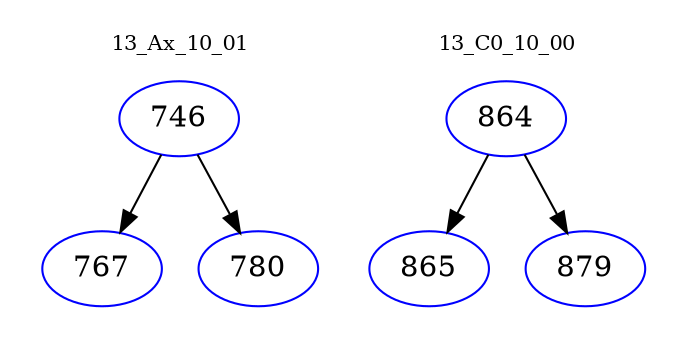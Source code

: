 digraph{
subgraph cluster_0 {
color = white
label = "13_Ax_10_01";
fontsize=10;
T0_746 [label="746", color="blue"]
T0_746 -> T0_767 [color="black"]
T0_767 [label="767", color="blue"]
T0_746 -> T0_780 [color="black"]
T0_780 [label="780", color="blue"]
}
subgraph cluster_1 {
color = white
label = "13_C0_10_00";
fontsize=10;
T1_864 [label="864", color="blue"]
T1_864 -> T1_865 [color="black"]
T1_865 [label="865", color="blue"]
T1_864 -> T1_879 [color="black"]
T1_879 [label="879", color="blue"]
}
}

